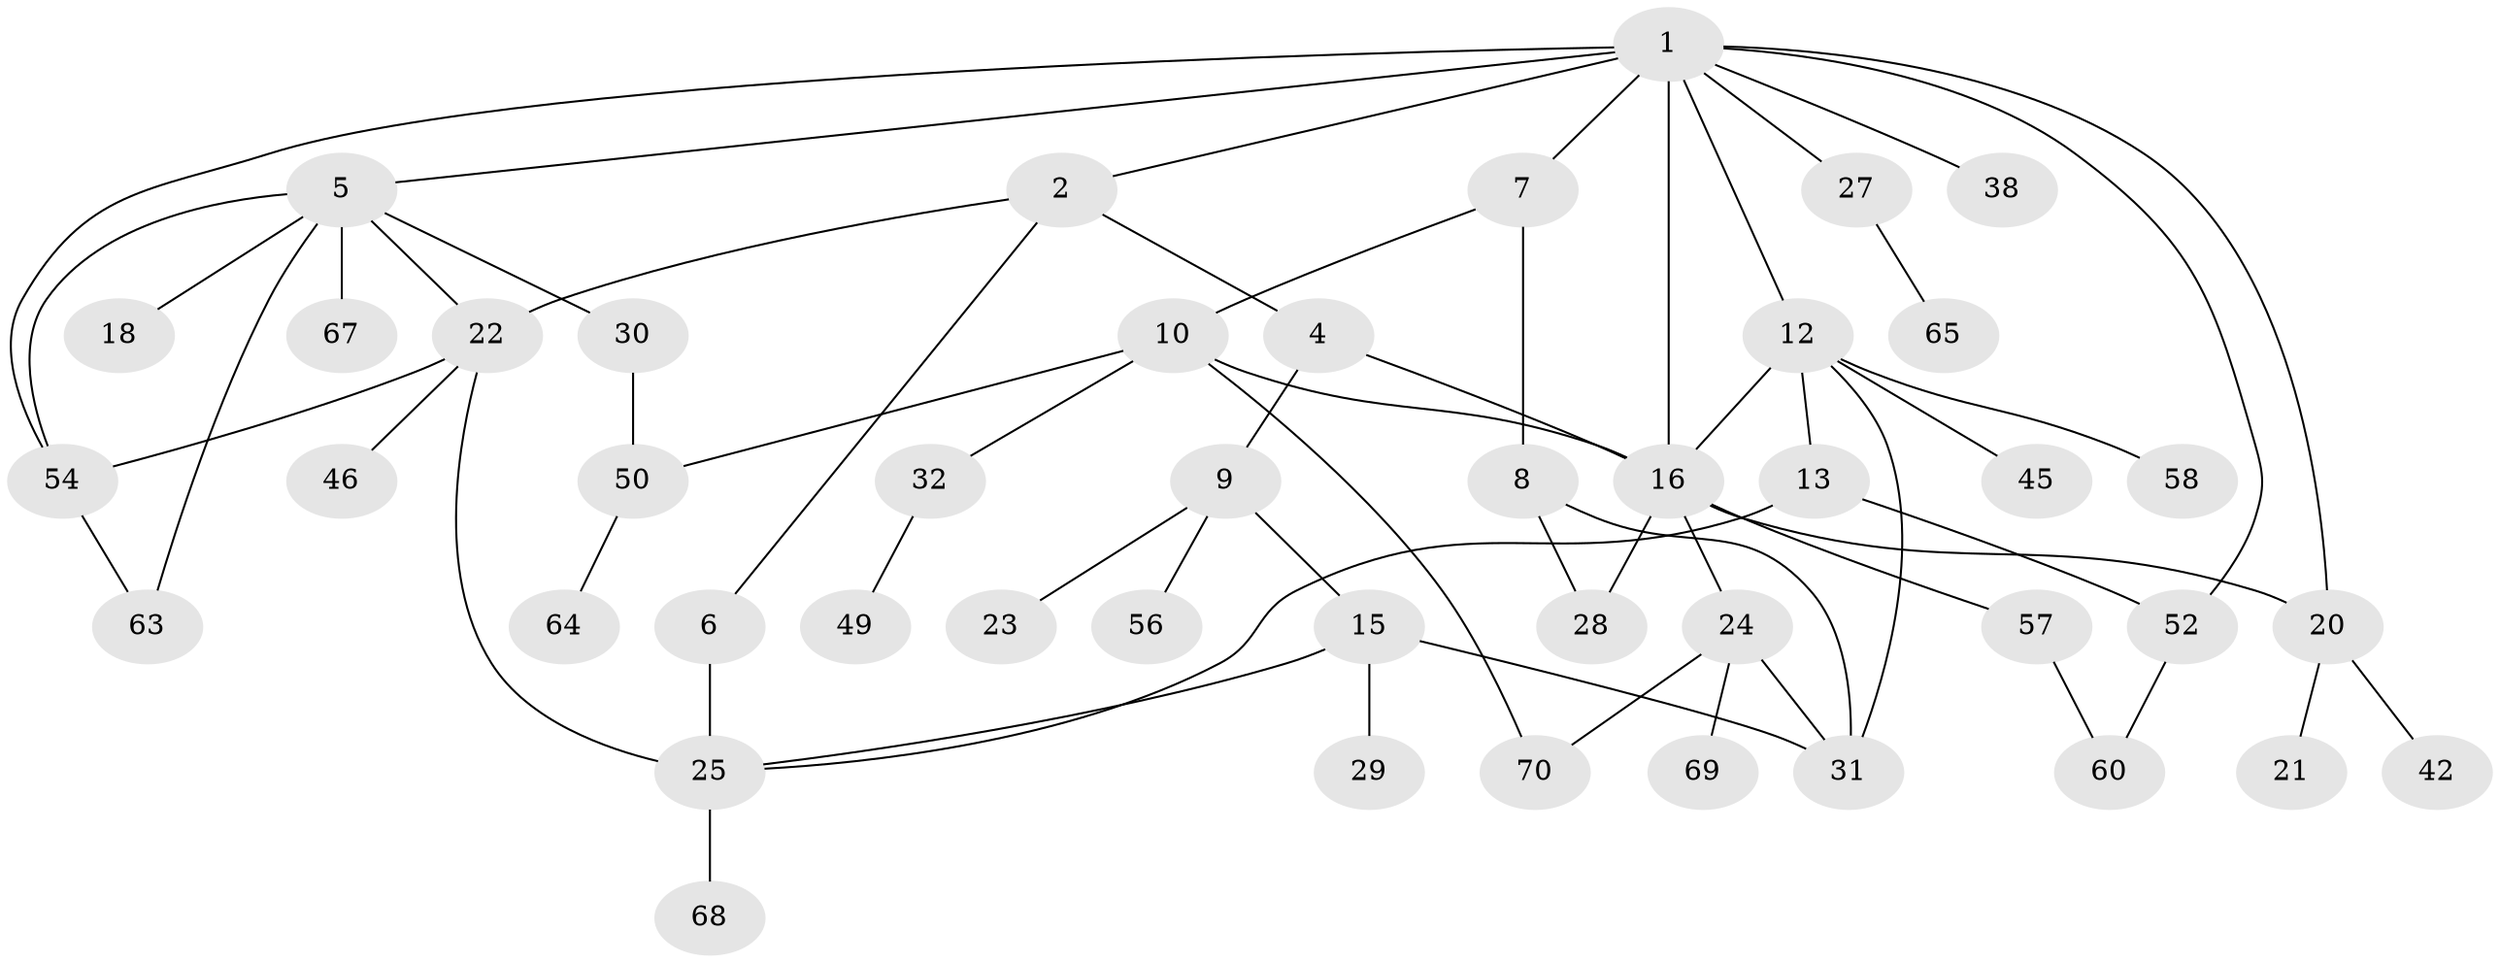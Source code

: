 // original degree distribution, {4: 0.12, 9: 0.013333333333333334, 3: 0.26666666666666666, 7: 0.04, 5: 0.013333333333333334, 2: 0.2, 1: 0.3333333333333333, 6: 0.013333333333333334}
// Generated by graph-tools (version 1.1) at 2025/16/03/04/25 18:16:50]
// undirected, 45 vertices, 63 edges
graph export_dot {
graph [start="1"]
  node [color=gray90,style=filled];
  1 [super="+3"];
  2;
  4 [super="+11"];
  5;
  6;
  7;
  8;
  9;
  10;
  12 [super="+35+14"];
  13 [super="+62"];
  15 [super="+17"];
  16 [super="+51+33+19"];
  18;
  20;
  21 [super="+41+59"];
  22 [super="+48+34"];
  23;
  24 [super="+47"];
  25 [super="+53"];
  27 [super="+71"];
  28;
  29;
  30;
  31 [super="+75+40"];
  32 [super="+61"];
  38;
  42;
  45;
  46;
  49 [super="+73"];
  50;
  52;
  54 [super="+55"];
  56;
  57;
  58;
  60;
  63;
  64;
  65;
  67;
  68 [super="+72"];
  69;
  70;
  1 -- 2;
  1 -- 20;
  1 -- 27;
  1 -- 5;
  1 -- 38;
  1 -- 7;
  1 -- 12;
  1 -- 16 [weight=2];
  1 -- 52;
  1 -- 54;
  2 -- 4;
  2 -- 6;
  2 -- 22;
  4 -- 9;
  4 -- 16;
  5 -- 18;
  5 -- 22;
  5 -- 30;
  5 -- 67;
  5 -- 63;
  5 -- 54;
  6 -- 25 [weight=2];
  7 -- 8;
  7 -- 10;
  8 -- 28;
  8 -- 31;
  9 -- 15;
  9 -- 23;
  9 -- 56;
  10 -- 32;
  10 -- 70;
  10 -- 50;
  10 -- 16;
  12 -- 13;
  12 -- 58;
  12 -- 16 [weight=2];
  12 -- 45;
  12 -- 31;
  13 -- 25;
  13 -- 52;
  15 -- 29;
  15 -- 25;
  15 -- 31;
  16 -- 24;
  16 -- 57;
  16 -- 28;
  16 -- 20;
  20 -- 21;
  20 -- 42;
  22 -- 54;
  22 -- 46;
  22 -- 25;
  24 -- 69;
  24 -- 70;
  24 -- 31;
  25 -- 68;
  27 -- 65;
  30 -- 50;
  32 -- 49;
  50 -- 64;
  52 -- 60;
  54 -- 63;
  57 -- 60;
}

